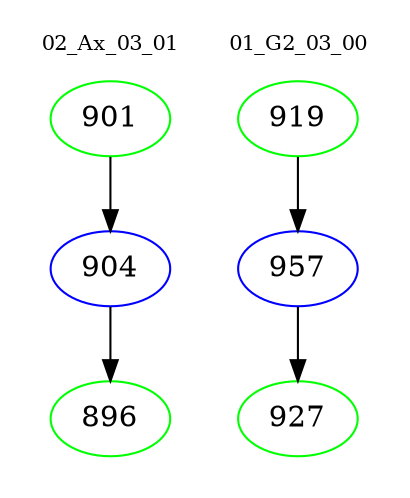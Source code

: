 digraph{
subgraph cluster_0 {
color = white
label = "02_Ax_03_01";
fontsize=10;
T0_901 [label="901", color="green"]
T0_901 -> T0_904 [color="black"]
T0_904 [label="904", color="blue"]
T0_904 -> T0_896 [color="black"]
T0_896 [label="896", color="green"]
}
subgraph cluster_1 {
color = white
label = "01_G2_03_00";
fontsize=10;
T1_919 [label="919", color="green"]
T1_919 -> T1_957 [color="black"]
T1_957 [label="957", color="blue"]
T1_957 -> T1_927 [color="black"]
T1_927 [label="927", color="green"]
}
}
